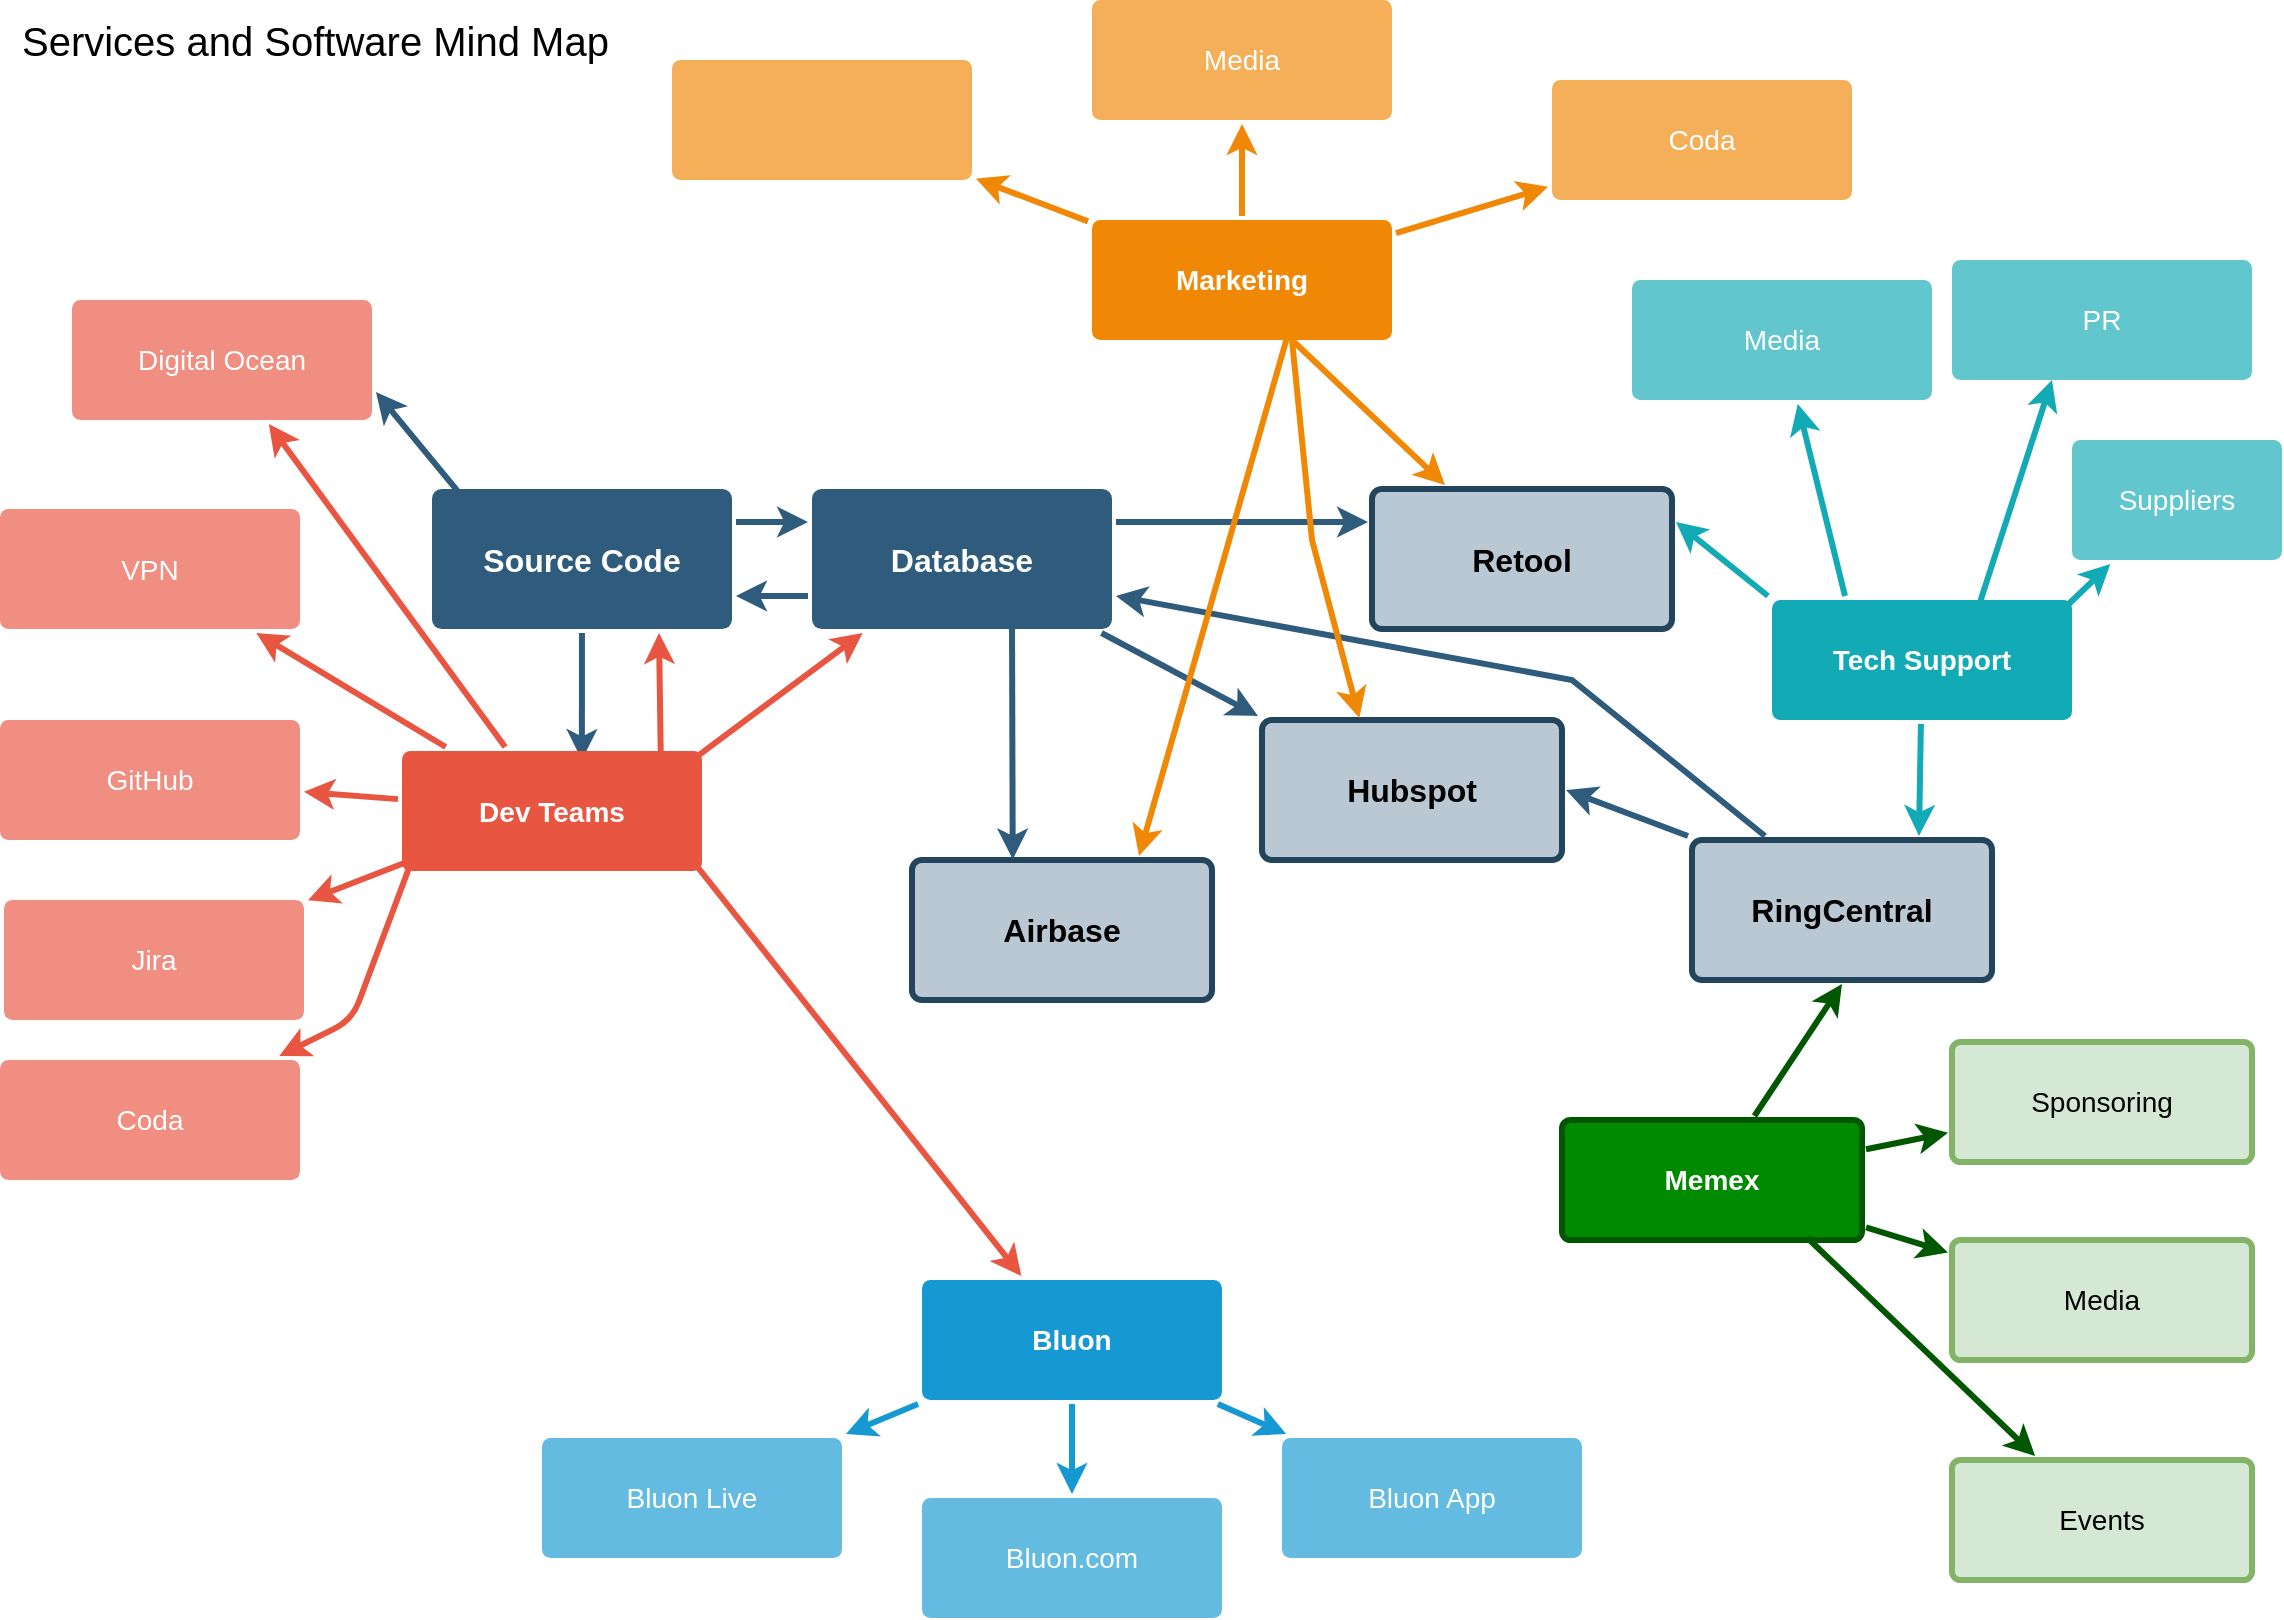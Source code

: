 <mxfile version="20.2.6" type="github">
  <diagram id="6a731a19-8d31-9384-78a2-239565b7b9f0" name="Page-1">
    <mxGraphModel dx="1901" dy="1059" grid="1" gridSize="10" guides="1" tooltips="1" connect="1" arrows="1" fold="1" page="1" pageScale="1" pageWidth="1169" pageHeight="827" background="none" math="0" shadow="0">
      <root>
        <mxCell id="0" />
        <mxCell id="1" parent="0" />
        <mxCell id="1745" value="" style="edgeStyle=none;rounded=0;jumpStyle=none;html=1;shadow=0;labelBackgroundColor=none;startArrow=none;startFill=0;endArrow=classic;endFill=1;jettySize=auto;orthogonalLoop=1;strokeColor=#2F5B7C;strokeWidth=3;fontFamily=Helvetica;fontSize=16;fontColor=#23445D;spacing=5;entryX=1;entryY=0.75;entryDx=0;entryDy=0;exitX=0;exitY=0.75;exitDx=0;exitDy=0;" parent="1" source="rBbMezTzvkGCzsImdgay-1779" target="1749" edge="1">
          <mxGeometry relative="1" as="geometry">
            <mxPoint x="517" y="350" as="sourcePoint" />
            <mxPoint x="555" y="310" as="targetPoint" />
          </mxGeometry>
        </mxCell>
        <mxCell id="1748" value="" style="edgeStyle=none;rounded=0;jumpStyle=none;html=1;shadow=0;labelBackgroundColor=none;startArrow=none;startFill=0;endArrow=classic;endFill=1;jettySize=auto;orthogonalLoop=1;strokeColor=#2F5B7C;strokeWidth=3;fontFamily=Helvetica;fontSize=16;fontColor=#23445D;spacing=5;entryX=0.597;entryY=0.102;entryDx=0;entryDy=0;entryPerimeter=0;" parent="1" source="1749" target="1753" edge="1">
          <mxGeometry relative="1" as="geometry" />
        </mxCell>
        <mxCell id="1749" value="Source Code&lt;span style=&quot;color: rgba(0, 0, 0, 0); font-family: monospace; font-size: 0px; font-weight: 400; text-align: start;&quot;&gt;%3CmxGraphModel%3E%3Croot%3E%3CmxCell%20id%3D%220%22%2F%3E%3CmxCell%20id%3D%221%22%20parent%3D%220%22%2F%3E%3CmxCell%20id%3D%222%22%20value%3D%22%22%20style%3D%22edgeStyle%3Dnone%3Brounded%3D1%3BjumpStyle%3Dnone%3Bhtml%3D1%3Bshadow%3D0%3BlabelBackgroundColor%3Dnone%3BstartArrow%3Dnone%3BstartFill%3D0%3BjettySize%3Dauto%3BorthogonalLoop%3D1%3BstrokeColor%3D%23E85642%3BstrokeWidth%3D3%3BfontFamily%3DHelvetica%3BfontSize%3D14%3BfontColor%3D%23FFFFFF%3Bspacing%3D5%3BfontStyle%3D1%3BfillColor%3D%23b0e3e6%3BexitX%3D0.818%3BexitY%3D0%3BexitDx%3D0%3BexitDy%3D0%3BexitPerimeter%3D0%3BentryX%3D0.305%3BentryY%3D0.959%3BentryDx%3D0%3BentryDy%3D0%3BentryPerimeter%3D0%3B%22%20edge%3D%221%22%20parent%3D%221%22%3E%3CmxGeometry%20relative%3D%221%22%20as%3D%22geometry%22%3E%3CmxPoint%20x%3D%22703.972%22%20y%3D%22458%22%20as%3D%22sourcePoint%22%2F%3E%3CmxPoint%20x%3D%22774.97%22%20y%3D%22352.966%22%20as%3D%22targetPoint%22%2F%3E%3C%2FmxGeometry%3E%3C%2FmxCell%3E%3C%2Froot%3E%3C%2FmxGraphModel%3E&lt;/span&gt;" style="rounded=1;whiteSpace=wrap;html=1;shadow=0;labelBackgroundColor=none;strokeColor=none;strokeWidth=3;fillColor=#2F5B7C;fontFamily=Helvetica;fontSize=16;fontColor=#FFFFFF;align=center;fontStyle=1;spacing=5;arcSize=7;perimeterSpacing=2;" parent="1" vertex="1">
          <mxGeometry x="230" y="254.5" width="150" height="70" as="geometry" />
        </mxCell>
        <mxCell id="1750" value="" style="edgeStyle=none;rounded=1;jumpStyle=none;html=1;shadow=0;labelBackgroundColor=none;startArrow=none;startFill=0;jettySize=auto;orthogonalLoop=1;strokeColor=#E85642;strokeWidth=3;fontFamily=Helvetica;fontSize=14;fontColor=#FFFFFF;spacing=5;fontStyle=1;fillColor=#b0e3e6;" parent="1" source="1753" target="1756" edge="1">
          <mxGeometry relative="1" as="geometry" />
        </mxCell>
        <mxCell id="1751" value="" style="edgeStyle=none;rounded=1;jumpStyle=none;html=1;shadow=0;labelBackgroundColor=none;startArrow=none;startFill=0;jettySize=auto;orthogonalLoop=1;strokeColor=#E85642;strokeWidth=3;fontFamily=Helvetica;fontSize=14;fontColor=#FFFFFF;spacing=5;fontStyle=1;fillColor=#b0e3e6;" parent="1" source="1753" target="1755" edge="1">
          <mxGeometry relative="1" as="geometry" />
        </mxCell>
        <mxCell id="1752" value="" style="edgeStyle=none;rounded=1;jumpStyle=none;html=1;shadow=0;labelBackgroundColor=none;startArrow=none;startFill=0;jettySize=auto;orthogonalLoop=1;strokeColor=#E85642;strokeWidth=3;fontFamily=Helvetica;fontSize=14;fontColor=#FFFFFF;spacing=5;fontStyle=1;fillColor=#b0e3e6;" parent="1" source="1753" target="1754" edge="1">
          <mxGeometry relative="1" as="geometry" />
        </mxCell>
        <mxCell id="1753" value="Dev Teams" style="rounded=1;whiteSpace=wrap;html=1;shadow=0;labelBackgroundColor=none;strokeColor=none;strokeWidth=3;fillColor=#e85642;fontFamily=Helvetica;fontSize=14;fontColor=#FFFFFF;align=center;spacing=5;fontStyle=1;arcSize=7;perimeterSpacing=2;" parent="1" vertex="1">
          <mxGeometry x="215" y="385.5" width="150" height="60" as="geometry" />
        </mxCell>
        <mxCell id="1754" value="GitHub" style="rounded=1;whiteSpace=wrap;html=1;shadow=0;labelBackgroundColor=none;strokeColor=none;strokeWidth=3;fillColor=#f08e81;fontFamily=Helvetica;fontSize=14;fontColor=#FFFFFF;align=center;spacing=5;fontStyle=0;arcSize=7;perimeterSpacing=2;" parent="1" vertex="1">
          <mxGeometry x="14" y="370" width="150" height="60" as="geometry" />
        </mxCell>
        <mxCell id="1755" value="VPN" style="rounded=1;whiteSpace=wrap;html=1;shadow=0;labelBackgroundColor=none;strokeColor=none;strokeWidth=3;fillColor=#f08e81;fontFamily=Helvetica;fontSize=14;fontColor=#FFFFFF;align=center;spacing=5;fontStyle=0;arcSize=7;perimeterSpacing=2;" parent="1" vertex="1">
          <mxGeometry x="14" y="264.5" width="150" height="60" as="geometry" />
        </mxCell>
        <mxCell id="1756" value="Digital Ocean" style="rounded=1;whiteSpace=wrap;html=1;shadow=0;labelBackgroundColor=none;strokeColor=none;strokeWidth=3;fillColor=#f08e81;fontFamily=Helvetica;fontSize=14;fontColor=#FFFFFF;align=center;spacing=5;fontStyle=0;arcSize=7;perimeterSpacing=2;" parent="1" vertex="1">
          <mxGeometry x="50" y="160" width="150" height="60" as="geometry" />
        </mxCell>
        <mxCell id="1757" value="" style="edgeStyle=none;rounded=0;jumpStyle=none;html=1;shadow=0;labelBackgroundColor=none;startArrow=none;startFill=0;endArrow=classic;endFill=1;jettySize=auto;orthogonalLoop=1;strokeColor=#1699D3;strokeWidth=3;fontFamily=Helvetica;fontSize=14;fontColor=#FFFFFF;spacing=5;" parent="1" source="1760" target="1763" edge="1">
          <mxGeometry relative="1" as="geometry" />
        </mxCell>
        <mxCell id="1758" value="" style="edgeStyle=none;rounded=0;jumpStyle=none;html=1;shadow=0;labelBackgroundColor=none;startArrow=none;startFill=0;endArrow=classic;endFill=1;jettySize=auto;orthogonalLoop=1;strokeColor=#1699D3;strokeWidth=3;fontFamily=Helvetica;fontSize=14;fontColor=#FFFFFF;spacing=5;" parent="1" source="1760" target="1762" edge="1">
          <mxGeometry relative="1" as="geometry" />
        </mxCell>
        <mxCell id="1759" value="" style="edgeStyle=none;rounded=0;jumpStyle=none;html=1;shadow=0;labelBackgroundColor=none;startArrow=none;startFill=0;endArrow=classic;endFill=1;jettySize=auto;orthogonalLoop=1;strokeColor=#1699D3;strokeWidth=3;fontFamily=Helvetica;fontSize=14;fontColor=#FFFFFF;spacing=5;" parent="1" source="1760" target="1761" edge="1">
          <mxGeometry relative="1" as="geometry" />
        </mxCell>
        <mxCell id="1760" value="Bluon" style="rounded=1;whiteSpace=wrap;html=1;shadow=0;labelBackgroundColor=none;strokeColor=none;strokeWidth=3;fillColor=#1699d3;fontFamily=Helvetica;fontSize=14;fontColor=#FFFFFF;align=center;spacing=5;fontStyle=1;arcSize=7;perimeterSpacing=2;" parent="1" vertex="1">
          <mxGeometry x="475" y="650" width="150" height="60" as="geometry" />
        </mxCell>
        <mxCell id="1761" value="Bluon App" style="rounded=1;whiteSpace=wrap;html=1;shadow=0;labelBackgroundColor=none;strokeColor=none;strokeWidth=3;fillColor=#64bbe2;fontFamily=Helvetica;fontSize=14;fontColor=#FFFFFF;align=center;spacing=5;arcSize=7;perimeterSpacing=2;" parent="1" vertex="1">
          <mxGeometry x="655" y="729" width="150" height="60" as="geometry" />
        </mxCell>
        <mxCell id="1762" value="Bluon.com" style="rounded=1;whiteSpace=wrap;html=1;shadow=0;labelBackgroundColor=none;strokeColor=none;strokeWidth=3;fillColor=#64bbe2;fontFamily=Helvetica;fontSize=14;fontColor=#FFFFFF;align=center;spacing=5;arcSize=7;perimeterSpacing=2;" parent="1" vertex="1">
          <mxGeometry x="475" y="759" width="150" height="60" as="geometry" />
        </mxCell>
        <mxCell id="1763" value="Bluon Live" style="rounded=1;whiteSpace=wrap;html=1;shadow=0;labelBackgroundColor=none;strokeColor=none;strokeWidth=3;fillColor=#64bbe2;fontFamily=Helvetica;fontSize=14;fontColor=#FFFFFF;align=center;spacing=5;arcSize=7;perimeterSpacing=2;" parent="1" vertex="1">
          <mxGeometry x="285" y="729" width="150" height="60" as="geometry" />
        </mxCell>
        <mxCell id="1764" value="Marketing" style="rounded=1;whiteSpace=wrap;html=1;shadow=0;labelBackgroundColor=none;strokeColor=none;strokeWidth=3;fillColor=#F08705;fontFamily=Helvetica;fontSize=14;fontColor=#FFFFFF;align=center;spacing=5;fontStyle=1;arcSize=7;perimeterSpacing=2;" parent="1" vertex="1">
          <mxGeometry x="560" y="120" width="150" height="60" as="geometry" />
        </mxCell>
        <mxCell id="1765" value="Coda" style="rounded=1;whiteSpace=wrap;html=1;shadow=0;labelBackgroundColor=none;strokeColor=none;strokeWidth=3;fillColor=#f5af58;fontFamily=Helvetica;fontSize=14;fontColor=#FFFFFF;align=center;spacing=5;arcSize=7;perimeterSpacing=2;" parent="1" vertex="1">
          <mxGeometry x="790" y="50" width="150" height="60" as="geometry" />
        </mxCell>
        <mxCell id="1766" value="" style="edgeStyle=none;rounded=0;jumpStyle=none;html=1;shadow=0;labelBackgroundColor=none;startArrow=none;startFill=0;endArrow=classic;endFill=1;jettySize=auto;orthogonalLoop=1;strokeColor=#F08705;strokeWidth=3;fontFamily=Helvetica;fontSize=14;fontColor=#FFFFFF;spacing=5;" parent="1" source="1764" target="1765" edge="1">
          <mxGeometry relative="1" as="geometry" />
        </mxCell>
        <mxCell id="1767" value="Media" style="rounded=1;whiteSpace=wrap;html=1;shadow=0;labelBackgroundColor=none;strokeColor=none;strokeWidth=3;fillColor=#f5af58;fontFamily=Helvetica;fontSize=14;fontColor=#FFFFFF;align=center;spacing=5;arcSize=7;perimeterSpacing=2;" parent="1" vertex="1">
          <mxGeometry x="560" y="10" width="150" height="60" as="geometry" />
        </mxCell>
        <mxCell id="1768" value="" style="edgeStyle=none;rounded=0;jumpStyle=none;html=1;shadow=0;labelBackgroundColor=none;startArrow=none;startFill=0;endArrow=classic;endFill=1;jettySize=auto;orthogonalLoop=1;strokeColor=#F08705;strokeWidth=3;fontFamily=Helvetica;fontSize=14;fontColor=#FFFFFF;spacing=5;" parent="1" source="1764" target="1767" edge="1">
          <mxGeometry relative="1" as="geometry" />
        </mxCell>
        <mxCell id="1769" value="" style="rounded=1;whiteSpace=wrap;html=1;shadow=0;labelBackgroundColor=none;strokeColor=none;strokeWidth=3;fillColor=#f5af58;fontFamily=Helvetica;fontSize=14;fontColor=#FFFFFF;align=center;spacing=5;arcSize=7;perimeterSpacing=2;" parent="1" vertex="1">
          <mxGeometry x="350" y="40" width="150" height="60" as="geometry" />
        </mxCell>
        <mxCell id="1770" value="" style="edgeStyle=none;rounded=0;jumpStyle=none;html=1;shadow=0;labelBackgroundColor=none;startArrow=none;startFill=0;endArrow=classic;endFill=1;jettySize=auto;orthogonalLoop=1;strokeColor=#F08705;strokeWidth=3;fontFamily=Helvetica;fontSize=14;fontColor=#FFFFFF;spacing=5;" parent="1" source="1764" target="1769" edge="1">
          <mxGeometry relative="1" as="geometry" />
        </mxCell>
        <mxCell id="1771" value="Tech Support" style="rounded=1;whiteSpace=wrap;html=1;shadow=0;labelBackgroundColor=none;strokeColor=none;strokeWidth=3;fillColor=#12aab5;fontFamily=Helvetica;fontSize=14;fontColor=#FFFFFF;align=center;spacing=5;fontStyle=1;arcSize=7;perimeterSpacing=2;" parent="1" vertex="1">
          <mxGeometry x="900" y="310.0" width="150" height="60" as="geometry" />
        </mxCell>
        <mxCell id="1774" value="Media" style="rounded=1;whiteSpace=wrap;html=1;shadow=0;labelBackgroundColor=none;strokeColor=none;strokeWidth=3;fillColor=#61c6ce;fontFamily=Helvetica;fontSize=14;fontColor=#FFFFFF;align=center;spacing=5;fontStyle=0;arcSize=7;perimeterSpacing=2;" parent="1" vertex="1">
          <mxGeometry x="830" y="150" width="150" height="60" as="geometry" />
        </mxCell>
        <mxCell id="1775" value="" style="edgeStyle=none;rounded=1;jumpStyle=none;html=1;shadow=0;labelBackgroundColor=none;startArrow=none;startFill=0;jettySize=auto;orthogonalLoop=1;strokeColor=#12AAB5;strokeWidth=3;fontFamily=Helvetica;fontSize=14;fontColor=#FFFFFF;spacing=5;fontStyle=1;fillColor=#b0e3e6;exitX=0.25;exitY=0;exitDx=0;exitDy=0;" parent="1" source="1771" target="1774" edge="1">
          <mxGeometry relative="1" as="geometry" />
        </mxCell>
        <mxCell id="1776" value="Suppliers" style="rounded=1;whiteSpace=wrap;html=1;shadow=0;labelBackgroundColor=none;strokeColor=none;strokeWidth=3;fillColor=#61c6ce;fontFamily=Helvetica;fontSize=14;fontColor=#FFFFFF;align=center;spacing=5;fontStyle=0;arcSize=7;perimeterSpacing=2;" parent="1" vertex="1">
          <mxGeometry x="1050" y="230" width="105" height="60" as="geometry" />
        </mxCell>
        <mxCell id="1777" value="" style="edgeStyle=none;rounded=1;jumpStyle=none;html=1;shadow=0;labelBackgroundColor=none;startArrow=none;startFill=0;jettySize=auto;orthogonalLoop=1;strokeColor=#12AAB5;strokeWidth=3;fontFamily=Helvetica;fontSize=14;fontColor=#FFFFFF;spacing=5;fontStyle=1;fillColor=#b0e3e6;" parent="1" target="1776" edge="1">
          <mxGeometry relative="1" as="geometry">
            <mxPoint x="1040" y="320" as="sourcePoint" />
          </mxGeometry>
        </mxCell>
        <mxCell id="1778" value="PR" style="rounded=1;whiteSpace=wrap;html=1;shadow=0;labelBackgroundColor=none;strokeColor=none;strokeWidth=3;fillColor=#61c6ce;fontFamily=Helvetica;fontSize=14;fontColor=#FFFFFF;align=center;spacing=5;fontStyle=0;arcSize=7;perimeterSpacing=2;" parent="1" vertex="1">
          <mxGeometry x="990" y="140" width="150" height="60" as="geometry" />
        </mxCell>
        <mxCell id="1779" value="" style="edgeStyle=none;rounded=1;jumpStyle=none;html=1;shadow=0;labelBackgroundColor=none;startArrow=none;startFill=0;jettySize=auto;orthogonalLoop=1;strokeColor=#12AAB5;strokeWidth=3;fontFamily=Helvetica;fontSize=14;fontColor=#FFFFFF;spacing=5;fontStyle=1;fillColor=#b0e3e6;exitX=0.69;exitY=0.036;exitDx=0;exitDy=0;exitPerimeter=0;" parent="1" source="1771" edge="1">
          <mxGeometry relative="1" as="geometry">
            <mxPoint x="1040" y="200" as="targetPoint" />
          </mxGeometry>
        </mxCell>
        <mxCell id="rBbMezTzvkGCzsImdgay-1779" value="Database" style="rounded=1;whiteSpace=wrap;html=1;shadow=0;labelBackgroundColor=none;strokeColor=none;strokeWidth=3;fillColor=#2F5B7C;fontFamily=Helvetica;fontSize=16;fontColor=#FFFFFF;align=center;fontStyle=1;spacing=5;arcSize=7;perimeterSpacing=2;glass=0;sketch=0;" vertex="1" parent="1">
          <mxGeometry x="420" y="254.5" width="150" height="70" as="geometry" />
        </mxCell>
        <mxCell id="rBbMezTzvkGCzsImdgay-1781" value="" style="edgeStyle=none;rounded=0;jumpStyle=none;html=1;shadow=0;labelBackgroundColor=none;startArrow=none;startFill=0;endArrow=classic;endFill=1;jettySize=auto;orthogonalLoop=1;strokeColor=#2F5B7C;strokeWidth=3;fontFamily=Helvetica;fontSize=16;fontColor=#23445D;spacing=5;exitX=1;exitY=0.25;exitDx=0;exitDy=0;entryX=0;entryY=0.25;entryDx=0;entryDy=0;" edge="1" parent="1" source="1749" target="rBbMezTzvkGCzsImdgay-1779">
          <mxGeometry relative="1" as="geometry">
            <mxPoint x="450" y="270" as="sourcePoint" />
            <mxPoint x="510" y="270" as="targetPoint" />
          </mxGeometry>
        </mxCell>
        <mxCell id="rBbMezTzvkGCzsImdgay-1782" value="Memex" style="rounded=1;whiteSpace=wrap;html=1;shadow=0;labelBackgroundColor=none;strokeColor=#005700;strokeWidth=3;fillColor=#008a00;fontFamily=Helvetica;fontSize=14;align=center;spacing=5;fontStyle=1;arcSize=7;perimeterSpacing=2;fontColor=#ffffff;" vertex="1" parent="1">
          <mxGeometry x="795" y="570.0" width="150" height="60" as="geometry" />
        </mxCell>
        <mxCell id="rBbMezTzvkGCzsImdgay-1783" value="Events" style="rounded=1;whiteSpace=wrap;html=1;shadow=0;labelBackgroundColor=none;strokeColor=#82b366;strokeWidth=3;fillColor=#d5e8d4;fontFamily=Helvetica;fontSize=14;align=center;spacing=5;fontStyle=0;arcSize=7;perimeterSpacing=2;" vertex="1" parent="1">
          <mxGeometry x="990" y="740" width="150" height="60" as="geometry" />
        </mxCell>
        <mxCell id="rBbMezTzvkGCzsImdgay-1784" value="" style="edgeStyle=none;rounded=1;jumpStyle=none;html=1;shadow=0;labelBackgroundColor=none;startArrow=none;startFill=0;jettySize=auto;orthogonalLoop=1;strokeColor=#005700;strokeWidth=3;fontFamily=Helvetica;fontSize=14;fontColor=#FFFFFF;spacing=5;fontStyle=1;fillColor=#008a00;exitX=0.81;exitY=0.953;exitDx=0;exitDy=0;exitPerimeter=0;" edge="1" parent="1" source="rBbMezTzvkGCzsImdgay-1782" target="rBbMezTzvkGCzsImdgay-1783">
          <mxGeometry relative="1" as="geometry" />
        </mxCell>
        <mxCell id="rBbMezTzvkGCzsImdgay-1785" value="Media" style="rounded=1;whiteSpace=wrap;html=1;shadow=0;labelBackgroundColor=none;strokeColor=#82b366;strokeWidth=3;fillColor=#d5e8d4;fontFamily=Helvetica;fontSize=14;align=center;spacing=5;fontStyle=0;arcSize=7;perimeterSpacing=2;" vertex="1" parent="1">
          <mxGeometry x="990" y="630" width="150" height="60" as="geometry" />
        </mxCell>
        <mxCell id="rBbMezTzvkGCzsImdgay-1786" value="" style="edgeStyle=none;rounded=1;jumpStyle=none;html=1;shadow=0;labelBackgroundColor=none;startArrow=none;startFill=0;jettySize=auto;orthogonalLoop=1;strokeColor=#005700;strokeWidth=3;fontFamily=Helvetica;fontSize=14;fontColor=#FFFFFF;spacing=5;fontStyle=1;fillColor=#008a00;" edge="1" parent="1" source="rBbMezTzvkGCzsImdgay-1782" target="rBbMezTzvkGCzsImdgay-1785">
          <mxGeometry relative="1" as="geometry" />
        </mxCell>
        <mxCell id="rBbMezTzvkGCzsImdgay-1787" value="Sponsoring" style="rounded=1;whiteSpace=wrap;html=1;shadow=0;labelBackgroundColor=none;strokeColor=#82b366;strokeWidth=3;fillColor=#d5e8d4;fontFamily=Helvetica;fontSize=14;align=center;spacing=5;fontStyle=0;arcSize=7;perimeterSpacing=2;" vertex="1" parent="1">
          <mxGeometry x="990" y="531" width="150" height="60" as="geometry" />
        </mxCell>
        <mxCell id="rBbMezTzvkGCzsImdgay-1788" value="" style="edgeStyle=none;rounded=1;jumpStyle=none;html=1;shadow=0;labelBackgroundColor=none;startArrow=none;startFill=0;jettySize=auto;orthogonalLoop=1;strokeColor=#005700;strokeWidth=3;fontFamily=Helvetica;fontSize=14;fontColor=#FFFFFF;spacing=5;fontStyle=1;fillColor=#008a00;" edge="1" parent="1" source="rBbMezTzvkGCzsImdgay-1782" target="rBbMezTzvkGCzsImdgay-1787">
          <mxGeometry relative="1" as="geometry" />
        </mxCell>
        <mxCell id="rBbMezTzvkGCzsImdgay-1791" value="Hubspot" style="rounded=1;whiteSpace=wrap;html=1;shadow=0;labelBackgroundColor=none;strokeColor=#23445d;strokeWidth=3;fillColor=#bac8d3;fontFamily=Helvetica;fontSize=16;align=center;fontStyle=1;spacing=5;arcSize=7;perimeterSpacing=2;" vertex="1" parent="1">
          <mxGeometry x="645" y="370" width="150" height="70" as="geometry" />
        </mxCell>
        <mxCell id="rBbMezTzvkGCzsImdgay-1792" value="Airbase" style="rounded=1;whiteSpace=wrap;html=1;shadow=0;labelBackgroundColor=none;strokeColor=#23445d;strokeWidth=3;fillColor=#bac8d3;fontFamily=Helvetica;fontSize=16;align=center;fontStyle=1;spacing=5;arcSize=7;perimeterSpacing=2;" vertex="1" parent="1">
          <mxGeometry x="470" y="440" width="150" height="70" as="geometry" />
        </mxCell>
        <mxCell id="rBbMezTzvkGCzsImdgay-1793" value="Retool" style="rounded=1;whiteSpace=wrap;html=1;shadow=0;labelBackgroundColor=none;strokeColor=#23445d;strokeWidth=3;fillColor=#bac8d3;fontFamily=Helvetica;fontSize=16;align=center;fontStyle=1;spacing=5;arcSize=7;perimeterSpacing=2;" vertex="1" parent="1">
          <mxGeometry x="700" y="254.5" width="150" height="70" as="geometry" />
        </mxCell>
        <mxCell id="rBbMezTzvkGCzsImdgay-1795" value="" style="edgeStyle=none;rounded=0;jumpStyle=none;html=1;shadow=0;labelBackgroundColor=none;startArrow=none;startFill=0;endArrow=classic;endFill=1;jettySize=auto;orthogonalLoop=1;strokeColor=#2F5B7C;strokeWidth=3;fontFamily=Helvetica;fontSize=16;fontColor=#23445D;spacing=5;exitX=0.097;exitY=0.043;exitDx=0;exitDy=0;entryX=1;entryY=0.75;entryDx=0;entryDy=0;exitPerimeter=0;" edge="1" parent="1" source="1749" target="1756">
          <mxGeometry relative="1" as="geometry">
            <mxPoint x="270.037" y="190" as="sourcePoint" />
            <mxPoint x="269.998" y="253.528" as="targetPoint" />
          </mxGeometry>
        </mxCell>
        <mxCell id="rBbMezTzvkGCzsImdgay-1796" value="" style="edgeStyle=none;rounded=0;jumpStyle=none;html=1;shadow=0;labelBackgroundColor=none;startArrow=none;startFill=0;endArrow=classic;endFill=1;jettySize=auto;orthogonalLoop=1;strokeColor=#2F5B7C;strokeWidth=3;fontFamily=Helvetica;fontSize=16;fontColor=#23445D;spacing=5;entryX=0.34;entryY=0.023;entryDx=0;entryDy=0;entryPerimeter=0;" edge="1" parent="1" target="rBbMezTzvkGCzsImdgay-1792">
          <mxGeometry relative="1" as="geometry">
            <mxPoint x="520" y="320" as="sourcePoint" />
            <mxPoint x="520" y="400" as="targetPoint" />
          </mxGeometry>
        </mxCell>
        <mxCell id="rBbMezTzvkGCzsImdgay-1797" value="" style="edgeStyle=none;rounded=0;jumpStyle=none;html=1;shadow=0;labelBackgroundColor=none;startArrow=none;startFill=0;endArrow=classic;endFill=1;jettySize=auto;orthogonalLoop=1;strokeColor=#2F5B7C;strokeWidth=3;fontFamily=Helvetica;fontSize=16;fontColor=#23445D;spacing=5;entryX=0;entryY=0;entryDx=0;entryDy=0;" edge="1" parent="1" source="rBbMezTzvkGCzsImdgay-1779" target="rBbMezTzvkGCzsImdgay-1791">
          <mxGeometry relative="1" as="geometry">
            <mxPoint x="590.037" y="306.47" as="sourcePoint" />
            <mxPoint x="589.998" y="369.998" as="targetPoint" />
          </mxGeometry>
        </mxCell>
        <mxCell id="rBbMezTzvkGCzsImdgay-1798" value="" style="edgeStyle=none;rounded=0;jumpStyle=none;html=1;shadow=0;labelBackgroundColor=none;startArrow=none;startFill=0;endArrow=classic;endFill=1;jettySize=auto;orthogonalLoop=1;strokeColor=#2F5B7C;strokeWidth=3;fontFamily=Helvetica;fontSize=16;fontColor=#23445D;spacing=5;entryX=0;entryY=0.25;entryDx=0;entryDy=0;exitX=1;exitY=0.25;exitDx=0;exitDy=0;" edge="1" parent="1" source="rBbMezTzvkGCzsImdgay-1779" target="rBbMezTzvkGCzsImdgay-1793">
          <mxGeometry relative="1" as="geometry">
            <mxPoint x="344.977" y="366.5" as="sourcePoint" />
            <mxPoint x="344.938" y="430.028" as="targetPoint" />
          </mxGeometry>
        </mxCell>
        <mxCell id="rBbMezTzvkGCzsImdgay-1799" value="" style="edgeStyle=none;rounded=1;jumpStyle=none;html=1;shadow=0;labelBackgroundColor=none;startArrow=none;startFill=0;jettySize=auto;orthogonalLoop=1;strokeColor=#E85642;strokeWidth=3;fontFamily=Helvetica;fontSize=14;fontColor=#FFFFFF;spacing=5;fontStyle=1;fillColor=#b0e3e6;exitX=0.955;exitY=0.102;exitDx=0;exitDy=0;exitPerimeter=0;" edge="1" parent="1" source="1753" target="rBbMezTzvkGCzsImdgay-1779">
          <mxGeometry relative="1" as="geometry">
            <mxPoint x="460" y="380" as="sourcePoint" />
            <mxPoint x="420" y="420" as="targetPoint" />
          </mxGeometry>
        </mxCell>
        <mxCell id="rBbMezTzvkGCzsImdgay-1801" value="" style="edgeStyle=none;rounded=1;jumpStyle=none;html=1;shadow=0;labelBackgroundColor=none;startArrow=none;startFill=0;jettySize=auto;orthogonalLoop=1;strokeColor=#E85642;strokeWidth=3;fontFamily=Helvetica;fontSize=14;fontColor=#FFFFFF;spacing=5;fontStyle=1;fillColor=#b0e3e6;entryX=0.75;entryY=1;entryDx=0;entryDy=0;exitX=0.853;exitY=0.044;exitDx=0;exitDy=0;exitPerimeter=0;" edge="1" parent="1" source="1753" target="1749">
          <mxGeometry relative="1" as="geometry">
            <mxPoint x="480" y="400" as="sourcePoint" />
            <mxPoint x="476.5" y="346.5" as="targetPoint" />
          </mxGeometry>
        </mxCell>
        <mxCell id="rBbMezTzvkGCzsImdgay-1802" value="" style="edgeStyle=none;rounded=1;jumpStyle=none;html=1;shadow=0;labelBackgroundColor=none;startArrow=none;startFill=0;jettySize=auto;orthogonalLoop=1;strokeColor=#E85642;strokeWidth=3;fontFamily=Helvetica;fontSize=14;fontColor=#FFFFFF;spacing=5;fontStyle=1;fillColor=#b0e3e6;" edge="1" parent="1" target="1760">
          <mxGeometry relative="1" as="geometry">
            <mxPoint x="360" y="440" as="sourcePoint" />
            <mxPoint x="486.5" y="356.5" as="targetPoint" />
          </mxGeometry>
        </mxCell>
        <mxCell id="rBbMezTzvkGCzsImdgay-1803" value="" style="edgeStyle=none;rounded=1;jumpStyle=none;html=1;shadow=0;labelBackgroundColor=none;startArrow=none;startFill=0;jettySize=auto;orthogonalLoop=1;strokeColor=#12AAB5;strokeWidth=3;fontFamily=Helvetica;fontSize=14;fontColor=#FFFFFF;spacing=5;fontStyle=1;fillColor=#b0e3e6;entryX=1;entryY=0.25;entryDx=0;entryDy=0;exitX=0;exitY=0;exitDx=0;exitDy=0;" edge="1" parent="1" source="1771" target="rBbMezTzvkGCzsImdgay-1793">
          <mxGeometry relative="1" as="geometry">
            <mxPoint x="971" y="318" as="sourcePoint" />
            <mxPoint x="929" y="222" as="targetPoint" />
          </mxGeometry>
        </mxCell>
        <mxCell id="rBbMezTzvkGCzsImdgay-1804" value="" style="edgeStyle=none;rounded=1;jumpStyle=none;html=1;shadow=0;labelBackgroundColor=none;startArrow=none;startFill=0;jettySize=auto;orthogonalLoop=1;strokeColor=#E85642;strokeWidth=3;fontFamily=Helvetica;fontSize=14;fontColor=#FFFFFF;spacing=5;fontStyle=1;fillColor=#b0e3e6;" edge="1" parent="1" target="rBbMezTzvkGCzsImdgay-1805">
          <mxGeometry relative="1" as="geometry">
            <mxPoint x="220" y="440" as="sourcePoint" />
          </mxGeometry>
        </mxCell>
        <mxCell id="rBbMezTzvkGCzsImdgay-1805" value="Jira" style="rounded=1;whiteSpace=wrap;html=1;shadow=0;labelBackgroundColor=none;strokeColor=none;strokeWidth=3;fillColor=#f08e81;fontFamily=Helvetica;fontSize=14;fontColor=#FFFFFF;align=center;spacing=5;fontStyle=0;arcSize=7;perimeterSpacing=2;" vertex="1" parent="1">
          <mxGeometry x="16" y="460" width="150" height="60" as="geometry" />
        </mxCell>
        <mxCell id="rBbMezTzvkGCzsImdgay-1806" value="" style="edgeStyle=none;rounded=1;jumpStyle=none;html=1;shadow=0;labelBackgroundColor=none;startArrow=none;startFill=0;jettySize=auto;orthogonalLoop=1;strokeColor=#E85642;strokeWidth=3;fontFamily=Helvetica;fontSize=14;fontColor=#FFFFFF;spacing=5;fontStyle=1;fillColor=#b0e3e6;" edge="1" parent="1" target="rBbMezTzvkGCzsImdgay-1807">
          <mxGeometry relative="1" as="geometry">
            <mxPoint x="220" y="440" as="sourcePoint" />
            <Array as="points">
              <mxPoint x="190" y="520" />
            </Array>
          </mxGeometry>
        </mxCell>
        <mxCell id="rBbMezTzvkGCzsImdgay-1807" value="Coda" style="rounded=1;whiteSpace=wrap;html=1;shadow=0;labelBackgroundColor=none;strokeColor=none;strokeWidth=3;fillColor=#f08e81;fontFamily=Helvetica;fontSize=14;fontColor=#FFFFFF;align=center;spacing=5;fontStyle=0;arcSize=7;perimeterSpacing=2;" vertex="1" parent="1">
          <mxGeometry x="14" y="540" width="150" height="60" as="geometry" />
        </mxCell>
        <mxCell id="rBbMezTzvkGCzsImdgay-1808" value="RingCentral" style="rounded=1;whiteSpace=wrap;html=1;shadow=0;labelBackgroundColor=none;strokeColor=#23445d;strokeWidth=3;fillColor=#bac8d3;fontFamily=Helvetica;fontSize=16;align=center;fontStyle=1;spacing=5;arcSize=7;perimeterSpacing=2;" vertex="1" parent="1">
          <mxGeometry x="860" y="430" width="150" height="70" as="geometry" />
        </mxCell>
        <mxCell id="rBbMezTzvkGCzsImdgay-1809" value="" style="edgeStyle=none;rounded=1;jumpStyle=none;html=1;shadow=0;labelBackgroundColor=none;startArrow=none;startFill=0;jettySize=auto;orthogonalLoop=1;strokeColor=#005700;strokeWidth=3;fontFamily=Helvetica;fontSize=14;fontColor=#FFFFFF;spacing=5;fontStyle=1;fillColor=#008a00;entryX=0.5;entryY=1;entryDx=0;entryDy=0;" edge="1" parent="1" source="rBbMezTzvkGCzsImdgay-1782" target="rBbMezTzvkGCzsImdgay-1808">
          <mxGeometry relative="1" as="geometry">
            <mxPoint x="957" y="594.6" as="sourcePoint" />
            <mxPoint x="998" y="586.4" as="targetPoint" />
          </mxGeometry>
        </mxCell>
        <mxCell id="rBbMezTzvkGCzsImdgay-1810" value="" style="edgeStyle=none;rounded=1;jumpStyle=none;html=1;shadow=0;labelBackgroundColor=none;startArrow=none;startFill=0;jettySize=auto;orthogonalLoop=1;strokeColor=#12AAB5;strokeWidth=3;fontFamily=Helvetica;fontSize=14;fontColor=#FFFFFF;spacing=5;fontStyle=1;fillColor=#b0e3e6;entryX=0.75;entryY=0;entryDx=0;entryDy=0;" edge="1" parent="1" source="1771" target="rBbMezTzvkGCzsImdgay-1808">
          <mxGeometry relative="1" as="geometry">
            <mxPoint x="1050" y="330" as="sourcePoint" />
            <mxPoint x="1079.167" y="302" as="targetPoint" />
          </mxGeometry>
        </mxCell>
        <mxCell id="rBbMezTzvkGCzsImdgay-1811" value="" style="edgeStyle=none;rounded=0;jumpStyle=none;html=1;shadow=0;labelBackgroundColor=none;startArrow=none;startFill=0;endArrow=classic;endFill=1;jettySize=auto;orthogonalLoop=1;strokeColor=#2F5B7C;strokeWidth=3;fontFamily=Helvetica;fontSize=16;fontColor=#23445D;spacing=5;entryX=1;entryY=0.5;entryDx=0;entryDy=0;exitX=0;exitY=0;exitDx=0;exitDy=0;" edge="1" parent="1" source="rBbMezTzvkGCzsImdgay-1808" target="rBbMezTzvkGCzsImdgay-1791">
          <mxGeometry relative="1" as="geometry">
            <mxPoint x="574.758" y="336.5" as="sourcePoint" />
            <mxPoint x="653" y="378" as="targetPoint" />
          </mxGeometry>
        </mxCell>
        <mxCell id="rBbMezTzvkGCzsImdgay-1812" value="" style="edgeStyle=none;rounded=0;jumpStyle=none;html=1;shadow=0;labelBackgroundColor=none;startArrow=none;startFill=0;endArrow=classic;endFill=1;jettySize=auto;orthogonalLoop=1;strokeColor=#2F5B7C;strokeWidth=3;fontFamily=Helvetica;fontSize=16;fontColor=#23445D;spacing=5;entryX=1;entryY=0.75;entryDx=0;entryDy=0;exitX=0.25;exitY=0;exitDx=0;exitDy=0;" edge="1" parent="1" source="rBbMezTzvkGCzsImdgay-1808" target="rBbMezTzvkGCzsImdgay-1779">
          <mxGeometry relative="1" as="geometry">
            <mxPoint x="868" y="438" as="sourcePoint" />
            <mxPoint x="807" y="415" as="targetPoint" />
            <Array as="points">
              <mxPoint x="800" y="350" />
            </Array>
          </mxGeometry>
        </mxCell>
        <mxCell id="rBbMezTzvkGCzsImdgay-1813" value="" style="edgeStyle=none;rounded=0;jumpStyle=none;html=1;shadow=0;labelBackgroundColor=none;startArrow=none;startFill=0;endArrow=classic;endFill=1;jettySize=auto;orthogonalLoop=1;strokeColor=#F08705;strokeWidth=3;fontFamily=Helvetica;fontSize=14;fontColor=#FFFFFF;spacing=5;entryX=0.25;entryY=0;entryDx=0;entryDy=0;" edge="1" parent="1" target="rBbMezTzvkGCzsImdgay-1793">
          <mxGeometry relative="1" as="geometry">
            <mxPoint x="660" y="180" as="sourcePoint" />
            <mxPoint x="645" y="82" as="targetPoint" />
          </mxGeometry>
        </mxCell>
        <mxCell id="rBbMezTzvkGCzsImdgay-1814" value="" style="edgeStyle=none;rounded=0;jumpStyle=none;html=1;shadow=0;labelBackgroundColor=none;startArrow=none;startFill=0;endArrow=classic;endFill=1;jettySize=auto;orthogonalLoop=1;strokeColor=#F08705;strokeWidth=3;fontFamily=Helvetica;fontSize=14;fontColor=#FFFFFF;spacing=5;entryX=0.329;entryY=0.014;entryDx=0;entryDy=0;entryPerimeter=0;" edge="1" parent="1" target="rBbMezTzvkGCzsImdgay-1791">
          <mxGeometry relative="1" as="geometry">
            <mxPoint x="660" y="180" as="sourcePoint" />
            <mxPoint x="746.5" y="262.5" as="targetPoint" />
            <Array as="points">
              <mxPoint x="670" y="280" />
            </Array>
          </mxGeometry>
        </mxCell>
        <mxCell id="rBbMezTzvkGCzsImdgay-1815" value="" style="edgeStyle=none;rounded=0;jumpStyle=none;html=1;shadow=0;labelBackgroundColor=none;startArrow=none;startFill=0;endArrow=classic;endFill=1;jettySize=auto;orthogonalLoop=1;strokeColor=#F08705;strokeWidth=3;fontFamily=Helvetica;fontSize=14;fontColor=#FFFFFF;spacing=5;entryX=0.75;entryY=0;entryDx=0;entryDy=0;" edge="1" parent="1" target="rBbMezTzvkGCzsImdgay-1792">
          <mxGeometry relative="1" as="geometry">
            <mxPoint x="660" y="170" as="sourcePoint" />
            <mxPoint x="703.666" y="379.036" as="targetPoint" />
          </mxGeometry>
        </mxCell>
        <mxCell id="rBbMezTzvkGCzsImdgay-1817" value="&lt;font style=&quot;font-size: 20px;&quot;&gt;Services and Software Mind Map&amp;nbsp;&lt;/font&gt;" style="text;html=1;resizable=0;autosize=1;align=center;verticalAlign=middle;points=[];fillColor=none;strokeColor=none;rounded=0;" vertex="1" parent="1">
          <mxGeometry x="14" y="10" width="320" height="40" as="geometry" />
        </mxCell>
      </root>
    </mxGraphModel>
  </diagram>
</mxfile>
